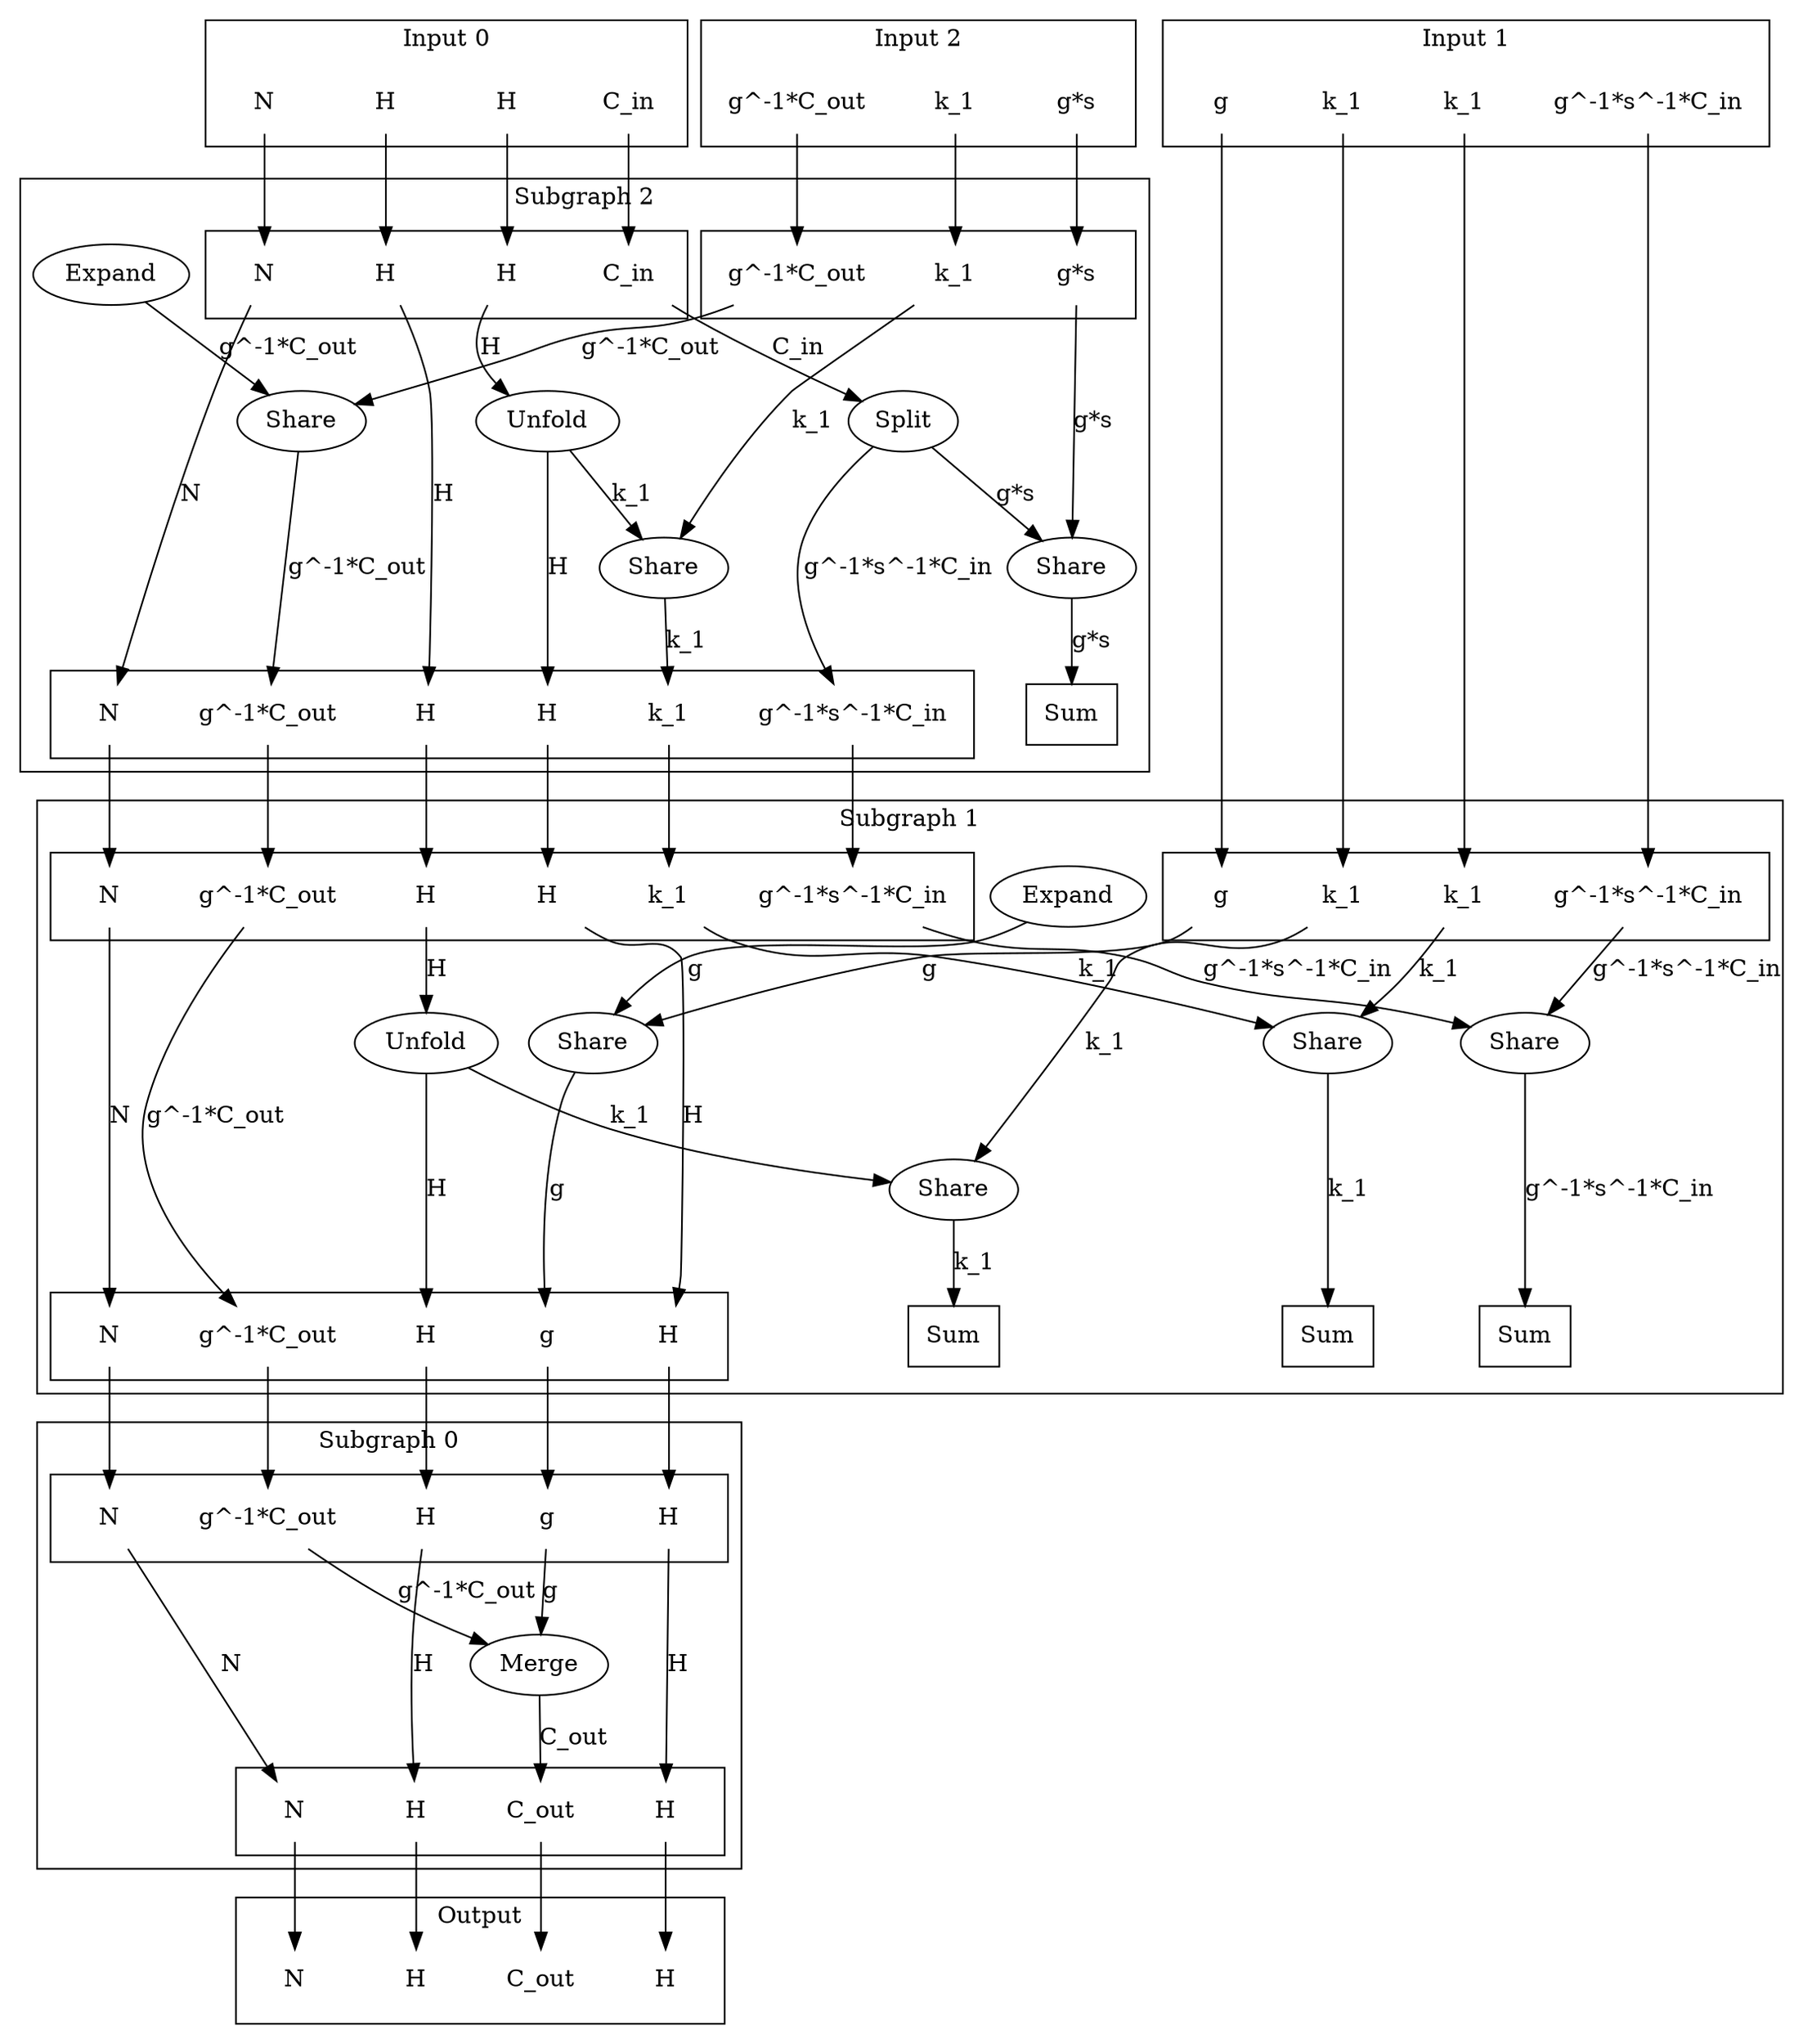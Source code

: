 digraph kernel_generated {
newrank = true;

// Stage tensor.
subgraph cluster_subgraph_0 {
    label = "Subgraph 0";
    // Reductions.
    // Output.
    subgraph cluster_subgraph_0_out {
        label = "";
        interface_0_out_0x55b738631280 [label="N", shape=none];
        interface_0_out_0x55b7386312a8 [label="C_out", shape=none];
        interface_0_out_0x55b7386312d0 [label="H", shape=none];
        interface_0_out_0x55b7386312f8 [label="H", shape=none];
    }
    {
        rank = same;
        interface_0_out_0x55b738631280;
        interface_0_out_0x55b7386312a8;
        interface_0_out_0x55b7386312d0;
        interface_0_out_0x55b7386312f8;
    }
    // Input 0.
    subgraph cluster_subgraph_0_in_0 {
        label = "";
        interface_0_in_0x55b738631280 [label="N", shape=none];
        interface_0_in_0x55b7501bae80 [label="g", shape=none];
        interface_0_in_0x55b7501bae98 [label="g^-1*C_out", shape=none];
        interface_0_in_0x55b7386312d0 [label="H", shape=none];
        interface_0_in_0x55b7386312f8 [label="H", shape=none];
    }
    {
        rank = same;
        interface_0_in_0x55b738631280;
        interface_0_in_0x55b7501bae80;
        interface_0_in_0x55b7501bae98;
        interface_0_in_0x55b7386312d0;
        interface_0_in_0x55b7386312f8;
    }
    // Op's.
    op_0x55b7501bae40 [label="Merge"];
    // Dimension's.
    interface_0_in_0x55b738631280 -> interface_0_out_0x55b738631280 [label="N"];
    op_0x55b7501bae40 -> interface_0_out_0x55b7386312a8 [label="C_out"];
    interface_0_in_0x55b7386312d0 -> interface_0_out_0x55b7386312d0 [label="H"];
    interface_0_in_0x55b7386312f8 -> interface_0_out_0x55b7386312f8 [label="H"];
    interface_0_in_0x55b7501bae80 -> op_0x55b7501bae40 [label="g"];
    interface_0_in_0x55b7501bae98 -> op_0x55b7501bae40 [label="g^-1*C_out"];
}

// Stage tensor.
subgraph cluster_subgraph_1 {
    label = "Subgraph 1";
    // Reductions.
    reduce_0x7f6f60007720 [label="Sum", shape=box];
    reduce_0x7f6f60003a98 [label="Sum", shape=box];
    reduce_0x7f6f60003ab0 [label="Sum", shape=box];
    // Output.
    subgraph cluster_subgraph_1_out {
        label = "";
        interface_1_out_0x55b738631280 [label="N", shape=none];
        interface_1_out_0x55b7501bae80 [label="g", shape=none];
        interface_1_out_0x55b7501bae98 [label="g^-1*C_out", shape=none];
        interface_1_out_0x55b7386312d0 [label="H", shape=none];
        interface_1_out_0x55b7386312f8 [label="H", shape=none];
    }
    {
        rank = same;
        reduce_0x7f6f60007720;
        reduce_0x7f6f60003a98;
        reduce_0x7f6f60003ab0;
        interface_1_out_0x55b738631280;
        interface_1_out_0x55b7501bae80;
        interface_1_out_0x55b7501bae98;
        interface_1_out_0x55b7386312d0;
        interface_1_out_0x55b7386312f8;
    }
    // Input 0.
    subgraph cluster_subgraph_1_in_0 {
        label = "";
        interface_1_in_0x55b738631280 [label="N", shape=none];
        interface_1_in_0x55b7501bae98 [label="g^-1*C_out", shape=none];
        interface_1_in_0x55b7501b61f0 [label="g^-1*s^-1*C_in", shape=none];
        interface_1_in_0x55b7501d4668 [label="H", shape=none];
        interface_1_in_0x55b7386312f8 [label="H", shape=none];
        interface_1_in_0x55b7501b62e0 [label="k_1", shape=none];
    }
    // Input 1.
    subgraph cluster_subgraph_1_in_1 {
        label = "";
        interface_1_in_0x55b7501b6348 [label="g", shape=none];
        interface_1_in_0x55b7501b6208 [label="g^-1*s^-1*C_in", shape=none];
        interface_1_in_0x55b7501b62a8 [label="k_1", shape=none];
        interface_1_in_0x55b7501b62f8 [label="k_1", shape=none];
    }
    {
        rank = same;
        interface_1_in_0x55b738631280;
        interface_1_in_0x55b7501bae98;
        interface_1_in_0x55b7501b61f0;
        interface_1_in_0x55b7501d4668;
        interface_1_in_0x55b7386312f8;
        interface_1_in_0x55b7501b62e0;
        interface_1_in_0x55b7501b6348;
        interface_1_in_0x55b7501b6208;
        interface_1_in_0x55b7501b62a8;
        interface_1_in_0x55b7501b62f8;
    }
    // Op's.
    op_0x55b7501b61d0 [label="Share"];
    op_0x55b7501b6270 [label="Share"];
    op_0x55b7501b62c0 [label="Share"];
    op_0x55b7501b6310 [label="Share"];
    op_0x55b7501b6678 [label="Expand"];
    op_0x55b7501d4640 [label="Unfold"];
    // Dimension's.
    interface_1_in_0x55b738631280 -> interface_1_out_0x55b738631280 [label="N"];
    op_0x55b7501d4640 -> interface_1_out_0x55b7386312d0 [label="H"];
    interface_1_in_0x55b7386312f8 -> interface_1_out_0x55b7386312f8 [label="H"];
    interface_1_in_0x55b7501b61f0 -> op_0x55b7501b61d0 [label="g^-1*s^-1*C_in"];
    interface_1_in_0x55b7501b6208 -> op_0x55b7501b61d0 [label="g^-1*s^-1*C_in"];
    op_0x55b7501d4640 -> op_0x55b7501b6270 [label="k_1"];
    interface_1_in_0x55b7501b62a8 -> op_0x55b7501b6270 [label="k_1"];
    interface_1_in_0x55b7501b62e0 -> op_0x55b7501b62c0 [label="k_1"];
    interface_1_in_0x55b7501b62f8 -> op_0x55b7501b62c0 [label="k_1"];
    op_0x55b7501b6678 -> op_0x55b7501b6310 [label="g"];
    interface_1_in_0x55b7501b6348 -> op_0x55b7501b6310 [label="g"];
    op_0x55b7501b6310 -> interface_1_out_0x55b7501bae80 [label="g"];
    interface_1_in_0x55b7501bae98 -> interface_1_out_0x55b7501bae98 [label="g^-1*C_out"];
    interface_1_in_0x55b7501d4668 -> op_0x55b7501d4640 [label="H"];
    op_0x55b7501b6270 -> reduce_0x7f6f60003a98 [label="k_1"];
    op_0x55b7501b62c0 -> reduce_0x7f6f60003ab0 [label="k_1"];
    op_0x55b7501b61d0 -> reduce_0x7f6f60007720 [label="g^-1*s^-1*C_in"];
}

// Stage tensor.
subgraph cluster_subgraph_2 {
    label = "Subgraph 2";
    // Reductions.
    reduce_0x7f6f60004f10 [label="Sum", shape=box];
    // Output.
    subgraph cluster_subgraph_2_out {
        label = "";
        interface_2_out_0x55b738631280 [label="N", shape=none];
        interface_2_out_0x55b7501bae98 [label="g^-1*C_out", shape=none];
        interface_2_out_0x55b7501b61f0 [label="g^-1*s^-1*C_in", shape=none];
        interface_2_out_0x55b7501d4668 [label="H", shape=none];
        interface_2_out_0x55b7386312f8 [label="H", shape=none];
        interface_2_out_0x55b7501b62e0 [label="k_1", shape=none];
    }
    {
        rank = same;
        reduce_0x7f6f60004f10;
        interface_2_out_0x55b738631280;
        interface_2_out_0x55b7501bae98;
        interface_2_out_0x55b7501b61f0;
        interface_2_out_0x55b7501d4668;
        interface_2_out_0x55b7386312f8;
        interface_2_out_0x55b7501b62e0;
    }
    // Input 0.
    subgraph cluster_subgraph_2_in_0 {
        label = "";
        interface_2_in_0x55b738631280 [label="N", shape=none];
        interface_2_in_0x55b7501f3de0 [label="C_in", shape=none];
        interface_2_in_0x55b7501d4668 [label="H", shape=none];
        interface_2_in_0x55b7501d46e8 [label="H", shape=none];
    }
    // Input 1.
    subgraph cluster_subgraph_2_in_1 {
        label = "";
        interface_2_in_0x55b7501b6578 [label="g^-1*C_out", shape=none];
        interface_2_in_0x55b7501b65c8 [label="g*s", shape=none];
        interface_2_in_0x55b7501b6528 [label="k_1", shape=none];
    }
    {
        rank = same;
        interface_2_in_0x55b738631280;
        interface_2_in_0x55b7501f3de0;
        interface_2_in_0x55b7501d4668;
        interface_2_in_0x55b7501d46e8;
        interface_2_in_0x55b7501b6578;
        interface_2_in_0x55b7501b65c8;
        interface_2_in_0x55b7501b6528;
    }
    // Op's.
    op_0x55b7501b64f0 [label="Share"];
    op_0x55b7501b6540 [label="Share"];
    op_0x55b7501b6590 [label="Share"];
    op_0x55b7501b66d8 [label="Expand"];
    op_0x55b7501d46c0 [label="Unfold"];
    op_0x55b7501f3da0 [label="Split"];
    // Dimension's.
    interface_2_in_0x55b738631280 -> interface_2_out_0x55b738631280 [label="N"];
    op_0x55b7501d46c0 -> interface_2_out_0x55b7386312f8 [label="H"];
    op_0x55b7501f3da0 -> interface_2_out_0x55b7501b61f0 [label="g^-1*s^-1*C_in"];
    op_0x55b7501b64f0 -> interface_2_out_0x55b7501b62e0 [label="k_1"];
    op_0x55b7501d46c0 -> op_0x55b7501b64f0 [label="k_1"];
    interface_2_in_0x55b7501b6528 -> op_0x55b7501b64f0 [label="k_1"];
    op_0x55b7501b66d8 -> op_0x55b7501b6540 [label="g^-1*C_out"];
    interface_2_in_0x55b7501b6578 -> op_0x55b7501b6540 [label="g^-1*C_out"];
    op_0x55b7501f3da0 -> op_0x55b7501b6590 [label="g*s"];
    interface_2_in_0x55b7501b65c8 -> op_0x55b7501b6590 [label="g*s"];
    op_0x55b7501b6540 -> interface_2_out_0x55b7501bae98 [label="g^-1*C_out"];
    interface_2_in_0x55b7501d4668 -> interface_2_out_0x55b7501d4668 [label="H"];
    interface_2_in_0x55b7501d46e8 -> op_0x55b7501d46c0 [label="H"];
    interface_2_in_0x55b7501f3de0 -> op_0x55b7501f3da0 [label="C_in"];
    op_0x55b7501b6590 -> reduce_0x7f6f60004f10 [label="g*s"];
}

// Input tensor.
subgraph cluster_subgraph_3 {
    label = "Input 0";
    interface_3_out_0x55b738631280 [label="N", shape=none];
    interface_3_out_0x55b7501f3de0 [label="C_in", shape=none];
    interface_3_out_0x55b7501d4668 [label="H", shape=none];
    interface_3_out_0x55b7501d46e8 [label="H", shape=none];
}

interface_3_out_0x55b738631280 -> interface_2_in_0x55b738631280;
interface_3_out_0x55b7501f3de0 -> interface_2_in_0x55b7501f3de0;
interface_3_out_0x55b7501d4668 -> interface_2_in_0x55b7501d4668;
interface_3_out_0x55b7501d46e8 -> interface_2_in_0x55b7501d46e8;

// Input tensor.
subgraph cluster_subgraph_4 {
    label = "Input 2";
    interface_4_out_0x55b7501b6578 [label="g^-1*C_out", shape=none];
    interface_4_out_0x55b7501b65c8 [label="g*s", shape=none];
    interface_4_out_0x55b7501b6528 [label="k_1", shape=none];
}

interface_4_out_0x55b7501b6578 -> interface_2_in_0x55b7501b6578;
interface_4_out_0x55b7501b65c8 -> interface_2_in_0x55b7501b65c8;
interface_4_out_0x55b7501b6528 -> interface_2_in_0x55b7501b6528;

interface_2_out_0x55b738631280 -> interface_1_in_0x55b738631280;
interface_2_out_0x55b7501bae98 -> interface_1_in_0x55b7501bae98;
interface_2_out_0x55b7501b61f0 -> interface_1_in_0x55b7501b61f0;
interface_2_out_0x55b7501d4668 -> interface_1_in_0x55b7501d4668;
interface_2_out_0x55b7386312f8 -> interface_1_in_0x55b7386312f8;
interface_2_out_0x55b7501b62e0 -> interface_1_in_0x55b7501b62e0;

// Input tensor.
subgraph cluster_subgraph_5 {
    label = "Input 1";
    interface_5_out_0x55b7501b6348 [label="g", shape=none];
    interface_5_out_0x55b7501b6208 [label="g^-1*s^-1*C_in", shape=none];
    interface_5_out_0x55b7501b62a8 [label="k_1", shape=none];
    interface_5_out_0x55b7501b62f8 [label="k_1", shape=none];
}

interface_5_out_0x55b7501b6348 -> interface_1_in_0x55b7501b6348;
interface_5_out_0x55b7501b6208 -> interface_1_in_0x55b7501b6208;
interface_5_out_0x55b7501b62a8 -> interface_1_in_0x55b7501b62a8;
interface_5_out_0x55b7501b62f8 -> interface_1_in_0x55b7501b62f8;

interface_1_out_0x55b738631280 -> interface_0_in_0x55b738631280;
interface_1_out_0x55b7501bae80 -> interface_0_in_0x55b7501bae80;
interface_1_out_0x55b7501bae98 -> interface_0_in_0x55b7501bae98;
interface_1_out_0x55b7386312d0 -> interface_0_in_0x55b7386312d0;
interface_1_out_0x55b7386312f8 -> interface_0_in_0x55b7386312f8;

{
    rank = same;
    interface_3_out_0x55b738631280;
    interface_3_out_0x55b7501f3de0;
    interface_3_out_0x55b7501d4668;
    interface_3_out_0x55b7501d46e8;
    interface_5_out_0x55b7501b6348;
    interface_5_out_0x55b7501b6208;
    interface_5_out_0x55b7501b62a8;
    interface_5_out_0x55b7501b62f8;
    interface_4_out_0x55b7501b6578;
    interface_4_out_0x55b7501b65c8;
    interface_4_out_0x55b7501b6528;
}
subgraph cluster_subgraph_output {
    label = "Output";
    interface_6_in_0x55b738631280 [label="N", shape=none];
    interface_6_in_0x55b7386312a8 [label="C_out", shape=none];
    interface_6_in_0x55b7386312d0 [label="H", shape=none];
    interface_6_in_0x55b7386312f8 [label="H", shape=none];
}
interface_0_out_0x55b738631280 -> interface_6_in_0x55b738631280;
interface_0_out_0x55b7386312a8 -> interface_6_in_0x55b7386312a8;
interface_0_out_0x55b7386312d0 -> interface_6_in_0x55b7386312d0;
interface_0_out_0x55b7386312f8 -> interface_6_in_0x55b7386312f8;

}
